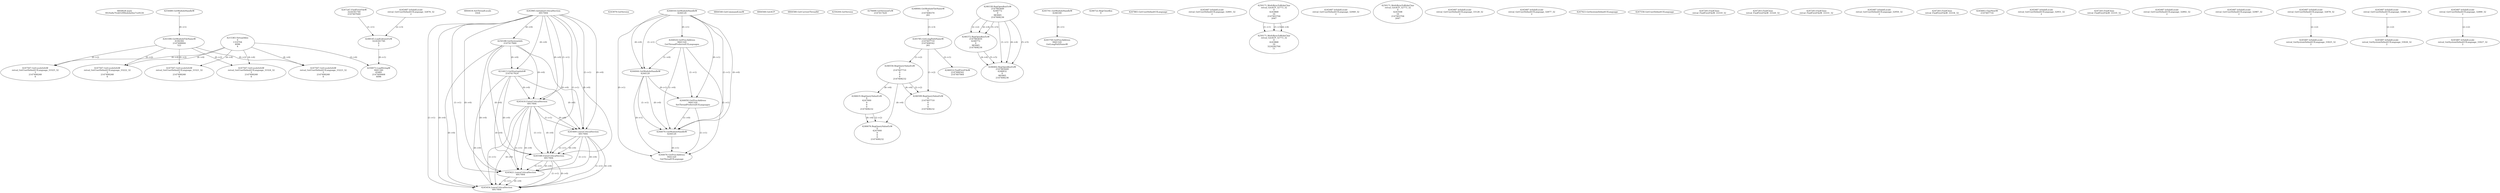 // Global SCDG with merge call
digraph {
	0 [label="6850628.main
0024a8a7fcdd32f0fedebe0ee7ce9226"]
	1 [label="4254480.GetModuleHandleW
0"]
	2 [label="6844434.SetThreadLocale
1024"]
	3 [label="4243965.InitializeCriticalSection
6917004"]
	4 [label="4243979.GetVersion
"]
	5 [label="4244018.GetModuleHandleW
4244120"]
	6 [label="4244024.GetProcAddress
9441320
GetThreadPreferredUILanguages"]
	5 -> 6 [label="(0-->1)"]
	7 [label="4244044.GetModuleHandleW
4244120"]
	5 -> 7 [label="(1-->1)"]
	5 -> 7 [label="(0-->0)"]
	6 -> 7 [label="(1-->0)"]
	8 [label="4244050.GetProcAddress
9441320
SetThreadPreferredUILanguages"]
	5 -> 8 [label="(0-->1)"]
	6 -> 8 [label="(1-->1)"]
	7 -> 8 [label="(0-->1)"]
	9 [label="4244070.GetModuleHandleW
4244120"]
	5 -> 9 [label="(1-->1)"]
	7 -> 9 [label="(1-->1)"]
	5 -> 9 [label="(0-->0)"]
	6 -> 9 [label="(1-->0)"]
	7 -> 9 [label="(0-->0)"]
	8 -> 9 [label="(1-->0)"]
	10 [label="4244076.GetProcAddress
9441320
GetThreadUILanguage"]
	5 -> 10 [label="(0-->1)"]
	6 -> 10 [label="(1-->1)"]
	7 -> 10 [label="(0-->1)"]
	8 -> 10 [label="(1-->1)"]
	9 -> 10 [label="(0-->1)"]
	11 [label="4250188.GetSystemInfo
2147417660"]
	3 -> 11 [label="(0-->0)"]
	12 [label="6844540.GetCommandLineW
"]
	13 [label="4214413.GetStartupInfoW
2147417624"]
	3 -> 13 [label="(0-->0)"]
	11 -> 13 [label="(0-->0)"]
	14 [label="6844560.GetACP
"]
	15 [label="6844580.GetCurrentThreadId
"]
	16 [label="4250204.GetVersion
"]
	17 [label="4276690.GetVersionExW
2147417420"]
	18 [label="4243306.GetModuleFileNameW
4194304
2147408904
522"]
	1 -> 18 [label="(0-->1)"]
	19 [label="4248064.GetModuleFileNameW
0
2147408370
261"]
	20 [label="4215383.VirtualAlloc
0
1310704
4096
4"]
	21 [label="4246338.RegOpenKeyExW
2147483649
4246772
0
983065
2147408236"]
	22 [label="4246372.RegOpenKeyExW
2147483650
4246772
0
983065
2147408236"]
	21 -> 22 [label="(2-->2)"]
	21 -> 22 [label="(4-->4)"]
	21 -> 22 [label="(5-->5)"]
	23 [label="4245741.GetModuleHandleW
4246160"]
	24 [label="4245758.GetProcAddress
9441320
GetLongPathNameW"]
	23 -> 24 [label="(0-->1)"]
	25 [label="4245785.GetLongPathNameW
2147407710
2147406542
261"]
	19 -> 25 [label="(3-->3)"]
	26 [label="4246556.RegQueryValueExW
0
2147407710
0
0
0
2147408232"]
	25 -> 26 [label="(1-->2)"]
	27 [label="4246599.RegQueryValueExW
0
2147407710
0
0
0
2147408232"]
	25 -> 27 [label="(1-->2)"]
	26 -> 27 [label="(2-->2)"]
	26 -> 27 [label="(6-->6)"]
	28 [label="4246722.RegCloseKey
0"]
	29 [label="4247883.GetUserDefaultUILanguage
"]
	30 [label="4245418.EnterCriticalSection
6917004"]
	3 -> 30 [label="(1-->1)"]
	3 -> 30 [label="(0-->0)"]
	11 -> 30 [label="(0-->0)"]
	13 -> 30 [label="(0-->0)"]
	31 [label="4245469.LeaveCriticalSection
6917004"]
	3 -> 31 [label="(1-->1)"]
	30 -> 31 [label="(1-->1)"]
	3 -> 31 [label="(0-->0)"]
	11 -> 31 [label="(0-->0)"]
	13 -> 31 [label="(0-->0)"]
	30 -> 31 [label="(0-->0)"]
	32 [label="4245487.IsValidLocale
retval_GetUserDefaultUILanguage_32891_32
2"]
	33 [label="4250171.MultiByteToWideChar
retval_GetACP_32773_32
0
4243868
10
2147403704
2047"]
	34 [label="4250171.MultiByteToWideChar
retval_GetACP_32773_32
0
4243868
10
3224282764
11"]
	33 -> 34 [label="(1-->1)"]
	33 -> 34 [label="(3-->3)"]
	33 -> 34 [label="(4-->4)"]
	35 [label="4245487.IsValidLocale
retval_GetUserDefaultUILanguage_32949_32
2"]
	36 [label="4250171.MultiByteToWideChar
retval_GetACP_32773_32
0
4243508
10
2147403704
2047"]
	37 [label="4245487.IsValidLocale
retval_GetUserDefaultUILanguage_33128_32
2"]
	38 [label="4246402.RegOpenKeyExW
2147483649
4246832
0
983065
2147408236"]
	21 -> 38 [label="(1-->1)"]
	21 -> 38 [label="(4-->4)"]
	22 -> 38 [label="(4-->4)"]
	21 -> 38 [label="(5-->5)"]
	22 -> 38 [label="(5-->5)"]
	39 [label="4246635.RegQueryValueExW
0
4247000
0
0
0
2147408232"]
	26 -> 39 [label="(6-->6)"]
	40 [label="4245487.IsValidLocale
retval_GetUserDefaultUILanguage_32877_32
2"]
	41 [label="4245487.IsValidLocale
retval_GetUserDefaultUILanguage_32876_32
2"]
	42 [label="4245580.EnterCriticalSection
6917004"]
	3 -> 42 [label="(1-->1)"]
	30 -> 42 [label="(1-->1)"]
	31 -> 42 [label="(1-->1)"]
	3 -> 42 [label="(0-->0)"]
	11 -> 42 [label="(0-->0)"]
	13 -> 42 [label="(0-->0)"]
	30 -> 42 [label="(0-->0)"]
	31 -> 42 [label="(0-->0)"]
	43 [label="4245621.LeaveCriticalSection
6917004"]
	3 -> 43 [label="(1-->1)"]
	30 -> 43 [label="(1-->1)"]
	31 -> 43 [label="(1-->1)"]
	42 -> 43 [label="(1-->1)"]
	3 -> 43 [label="(0-->0)"]
	11 -> 43 [label="(0-->0)"]
	13 -> 43 [label="(0-->0)"]
	30 -> 43 [label="(0-->0)"]
	31 -> 43 [label="(0-->0)"]
	42 -> 43 [label="(0-->0)"]
	44 [label="4247923.GetSystemDefaultUILanguage
"]
	45 [label="4245454.LeaveCriticalSection
6917004"]
	3 -> 45 [label="(1-->1)"]
	30 -> 45 [label="(1-->1)"]
	31 -> 45 [label="(1-->1)"]
	42 -> 45 [label="(1-->1)"]
	43 -> 45 [label="(1-->1)"]
	3 -> 45 [label="(0-->0)"]
	11 -> 45 [label="(0-->0)"]
	13 -> 45 [label="(0-->0)"]
	30 -> 45 [label="(0-->0)"]
	31 -> 45 [label="(0-->0)"]
	42 -> 45 [label="(0-->0)"]
	43 -> 45 [label="(0-->0)"]
	46 [label="4247558.GetUserDefaultUILanguage
"]
	47 [label="4247567.GetLocaleInfoW
retval_GetUserDefaultUILanguage_33222_32
3
2147408268
4"]
	18 -> 47 [label="(0-->2)"]
	20 -> 47 [label="(4-->4)"]
	48 [label="4247247.FindFirstFileW
3224341740
2147407640"]
	49 [label="4247263.FindClose
retval_FindFirstFileW_33319_32"]
	50 [label="4248145.LoadLibraryExW
3224341740
0
2"]
	48 -> 50 [label="(1-->1)"]
	41 -> 50 [label="(2-->3)"]
	51 [label="4250073.LoadStringW
9441340
65485
2147409468
4096"]
	50 -> 51 [label="(0-->1)"]
	20 -> 51 [label="(3-->4)"]
	52 [label="4247567.GetLocaleInfoW
retval_GetUserDefaultUILanguage_33223_32
3
2147408268
4"]
	18 -> 52 [label="(0-->2)"]
	20 -> 52 [label="(4-->4)"]
	53 [label="4247263.FindClose
retval_FindFirstFileW_33320_32"]
	54 [label="4247567.GetLocaleInfoW
retval_GetUserDefaultUILanguage_33321_32
3
2147408268
4"]
	18 -> 54 [label="(0-->2)"]
	20 -> 54 [label="(4-->4)"]
	55 [label="4247263.FindClose
retval_FindFirstFileW_33331_32"]
	56 [label="4245487.IsValidLocale
retval_GetUserDefaultUILanguage_32950_32
2"]
	57 [label="4247567.GetLocaleInfoW
retval_GetUserDefaultUILanguage_33324_32
3
2147408268
4"]
	18 -> 57 [label="(0-->2)"]
	20 -> 57 [label="(4-->4)"]
	58 [label="4247263.FindClose
retval_FindFirstFileW_33334_32"]
	59 [label="4245683.CharNextW
2147407716"]
	60 [label="4246014.FindFirstFileW
2147406542
2147407064"]
	25 -> 60 [label="(2-->1)"]
	61 [label="4245487.IsValidLocale
retval_GetUserDefaultUILanguage_32951_32
2"]
	62 [label="4247567.GetLocaleInfoW
retval_GetUserDefaultUILanguage_33325_32
3
2147408268
4"]
	18 -> 62 [label="(0-->2)"]
	20 -> 62 [label="(4-->4)"]
	63 [label="4247263.FindClose
retval_FindFirstFileW_33335_32"]
	64 [label="4245487.IsValidLocale
retval_GetUserDefaultUILanguage_32892_32
2"]
	65 [label="4246676.RegQueryValueExW
0
4247000
0
0
0
2147408232"]
	39 -> 65 [label="(2-->2)"]
	26 -> 65 [label="(6-->6)"]
	39 -> 65 [label="(6-->6)"]
	66 [label="4245487.IsValidLocale
retval_GetUserDefaultUILanguage_32987_32
2"]
	67 [label="4245487.IsValidLocale
retval_GetUserDefaultUILanguage_32878_32
2"]
	68 [label="4245487.IsValidLocale
retval_GetSystemDefaultUILanguage_33025_32
2"]
	67 -> 68 [label="(2-->2)"]
	69 [label="4245487.IsValidLocale
retval_GetUserDefaultUILanguage_32889_32
2"]
	70 [label="4245487.IsValidLocale
retval_GetSystemDefaultUILanguage_33026_32
2"]
	69 -> 70 [label="(2-->2)"]
	71 [label="4245487.IsValidLocale
retval_GetUserDefaultUILanguage_32890_32
2"]
	72 [label="4245487.IsValidLocale
retval_GetSystemDefaultUILanguage_33027_32
2"]
	71 -> 72 [label="(2-->2)"]
}
